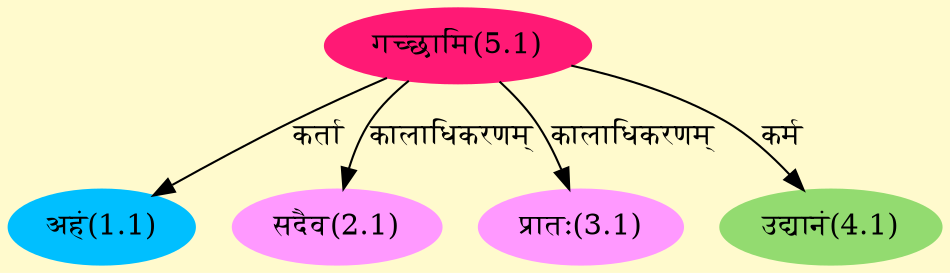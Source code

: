 digraph G{
rankdir=BT;
 compound=true;
 bgcolor="lemonchiffon1";
Node1_1 [style=filled, color="#00BFFF" label = "अहं(1.1)"]
Node5_1 [style=filled, color="#FF1975" label = "गच्छामि(5.1)"]
Node2_1 [style=filled, color="#FF99FF" label = "सदैव(2.1)"]
Node3_1 [style=filled, color="#FF99FF" label = "प्रातः(3.1)"]
Node4_1 [style=filled, color="#93DB70" label = "उद्यानं(4.1)"]
/* Start of Relations section */

Node1_1 -> Node5_1 [  label="कर्ता"  dir="back" ]
Node2_1 -> Node5_1 [  label="कालाधिकरणम्"  dir="back" ]
Node3_1 -> Node5_1 [  label="कालाधिकरणम्"  dir="back" ]
Node4_1 -> Node5_1 [  label="कर्म"  dir="back" ]
}
